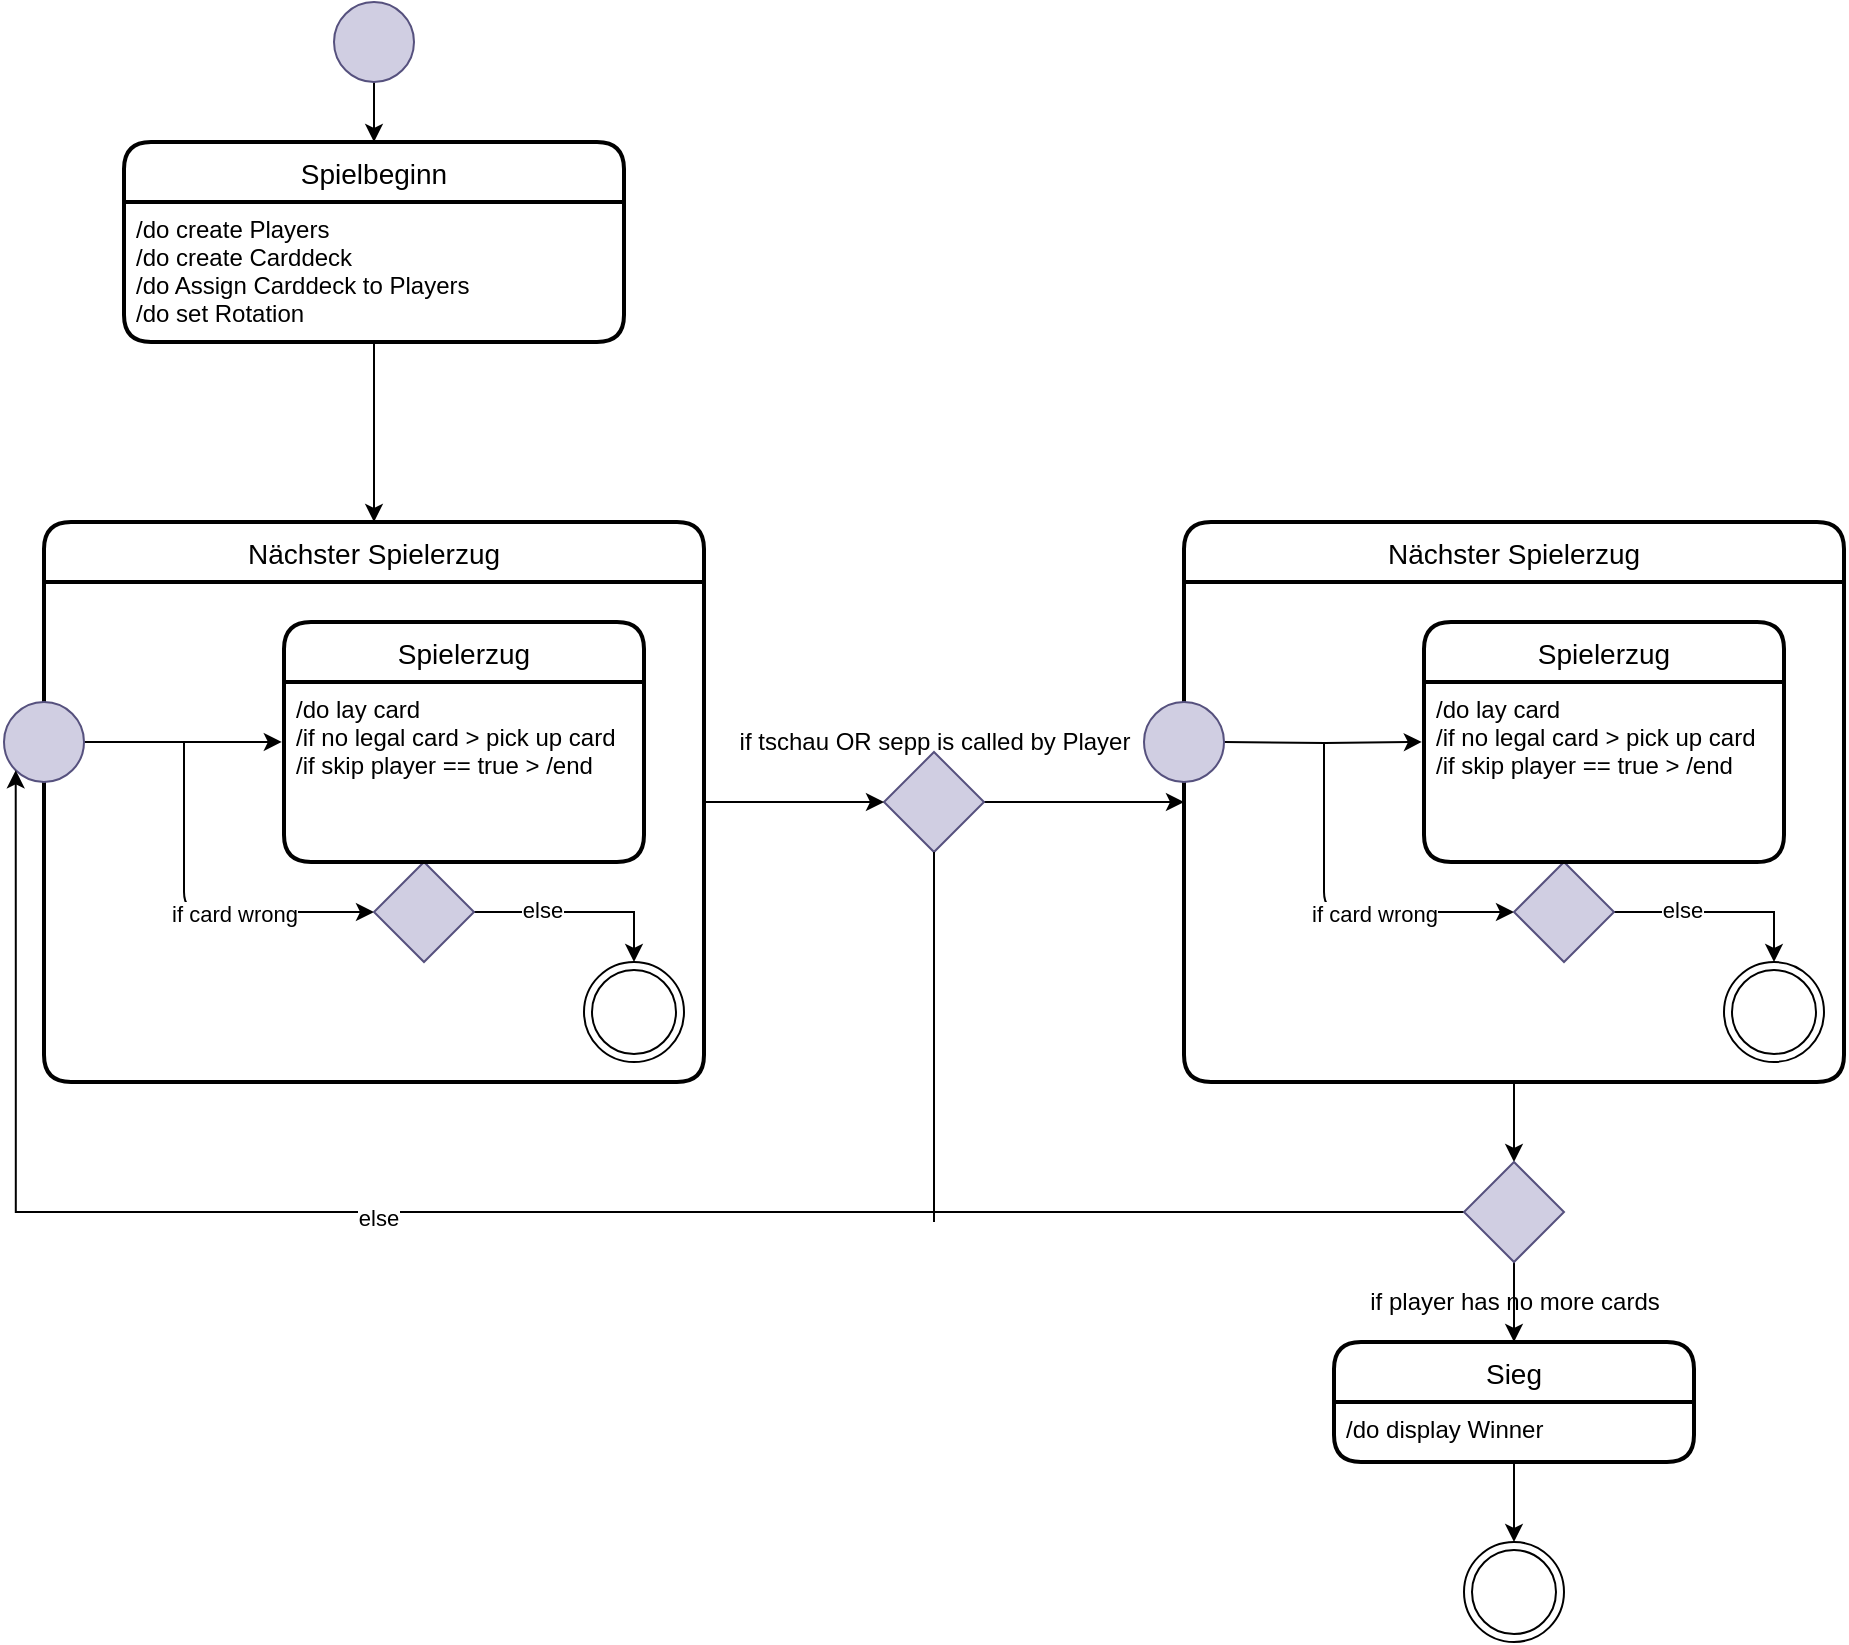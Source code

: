 <mxfile version="13.0.3" type="device"><diagram id="rEd3EjcHmn8lL6nClTWe" name="Page-1"><mxGraphModel dx="1698" dy="967" grid="1" gridSize="10" guides="1" tooltips="1" connect="1" arrows="1" fold="1" page="1" pageScale="1" pageWidth="850" pageHeight="1100" background="#FFFFFF" math="0" shadow="0"><root><mxCell id="0"/><mxCell id="1" parent="0"/><mxCell id="eRvQ8XA53iIwgpp-Q9Xh-51" style="edgeStyle=orthogonalEdgeStyle;rounded=0;orthogonalLoop=1;jettySize=auto;html=1;entryX=0.5;entryY=0;entryDx=0;entryDy=0;" edge="1" parent="1" source="eRvQ8XA53iIwgpp-Q9Xh-26" target="eRvQ8XA53iIwgpp-Q9Xh-50"><mxGeometry relative="1" as="geometry"/></mxCell><mxCell id="eRvQ8XA53iIwgpp-Q9Xh-26" value="Nächster Spielerzug" style="swimlane;childLayout=stackLayout;horizontal=1;startSize=30;horizontalStack=0;rounded=1;fontSize=14;fontStyle=0;strokeWidth=2;resizeParent=0;resizeLast=1;shadow=0;dashed=0;align=center;labelBackgroundColor=#ffffff;labelBorderColor=none;swimlaneFillColor=#ffffff;expand=0;dropTarget=0;" vertex="1" parent="1"><mxGeometry x="600" y="310" width="330" height="280" as="geometry"/></mxCell><mxCell id="eRvQ8XA53iIwgpp-Q9Xh-39" style="edgeStyle=orthogonalEdgeStyle;rounded=0;orthogonalLoop=1;jettySize=auto;html=1;entryX=0;entryY=0.5;entryDx=0;entryDy=0;" edge="1" parent="1" source="eRvQ8XA53iIwgpp-Q9Xh-40" target="eRvQ8XA53iIwgpp-Q9Xh-26"><mxGeometry relative="1" as="geometry"><mxPoint x="590" y="450.0" as="targetPoint"/></mxGeometry></mxCell><mxCell id="eRvQ8XA53iIwgpp-Q9Xh-4" value="Nächster Spielerzug" style="swimlane;childLayout=stackLayout;horizontal=1;startSize=30;horizontalStack=0;rounded=1;fontSize=14;fontStyle=0;strokeWidth=2;resizeParent=0;resizeLast=1;shadow=0;dashed=0;align=center;labelBackgroundColor=#ffffff;labelBorderColor=none;swimlaneFillColor=#ffffff;expand=0;dropTarget=0;" vertex="1" parent="1"><mxGeometry x="30" y="310" width="330" height="280" as="geometry"/></mxCell><mxCell id="eRvQ8XA53iIwgpp-Q9Xh-37" style="edgeStyle=orthogonalEdgeStyle;rounded=0;orthogonalLoop=1;jettySize=auto;html=1;entryX=0.5;entryY=0;entryDx=0;entryDy=0;" edge="1" parent="1" source="eRvQ8XA53iIwgpp-Q9Xh-1" target="eRvQ8XA53iIwgpp-Q9Xh-6"><mxGeometry relative="1" as="geometry"/></mxCell><mxCell id="eRvQ8XA53iIwgpp-Q9Xh-1" value="" style="ellipse;whiteSpace=wrap;html=1;aspect=fixed;fillColor=#d0cee2;strokeColor=#56517e;" vertex="1" parent="1"><mxGeometry x="175" y="50" width="40" height="40" as="geometry"/></mxCell><mxCell id="eRvQ8XA53iIwgpp-Q9Xh-12" style="edgeStyle=orthogonalEdgeStyle;rounded=0;orthogonalLoop=1;jettySize=auto;html=1;entryX=-0.006;entryY=0.333;entryDx=0;entryDy=0;entryPerimeter=0;" edge="1" parent="1" source="eRvQ8XA53iIwgpp-Q9Xh-11" target="eRvQ8XA53iIwgpp-Q9Xh-9"><mxGeometry relative="1" as="geometry"><mxPoint x="160" y="420" as="targetPoint"/></mxGeometry></mxCell><mxCell id="eRvQ8XA53iIwgpp-Q9Xh-11" value="" style="ellipse;whiteSpace=wrap;html=1;aspect=fixed;fillColor=#d0cee2;strokeColor=#56517e;recursiveResize=0;" vertex="1" parent="1"><mxGeometry x="10" y="400" width="40" height="40" as="geometry"/></mxCell><mxCell id="eRvQ8XA53iIwgpp-Q9Xh-13" value="" style="endArrow=classic;html=1;entryX=0;entryY=0.5;entryDx=0;entryDy=0;" edge="1" parent="1" target="eRvQ8XA53iIwgpp-Q9Xh-14"><mxGeometry width="50" height="50" relative="1" as="geometry"><mxPoint x="100" y="420" as="sourcePoint"/><mxPoint x="230" y="510" as="targetPoint"/><Array as="points"><mxPoint x="100" y="505"/></Array></mxGeometry></mxCell><mxCell id="eRvQ8XA53iIwgpp-Q9Xh-19" value="if card wrong" style="edgeLabel;html=1;align=center;verticalAlign=middle;resizable=0;points=[];" vertex="1" connectable="0" parent="eRvQ8XA53iIwgpp-Q9Xh-13"><mxGeometry x="-0.056" y="26" relative="1" as="geometry"><mxPoint x="25" y="27" as="offset"/></mxGeometry></mxCell><mxCell id="eRvQ8XA53iIwgpp-Q9Xh-17" style="edgeStyle=orthogonalEdgeStyle;rounded=0;orthogonalLoop=1;jettySize=auto;html=1;entryX=0.5;entryY=0;entryDx=0;entryDy=0;" edge="1" parent="1" source="eRvQ8XA53iIwgpp-Q9Xh-14" target="eRvQ8XA53iIwgpp-Q9Xh-16"><mxGeometry relative="1" as="geometry"/></mxCell><mxCell id="eRvQ8XA53iIwgpp-Q9Xh-18" value="else" style="edgeLabel;html=1;align=center;verticalAlign=middle;resizable=0;points=[];" vertex="1" connectable="0" parent="eRvQ8XA53iIwgpp-Q9Xh-17"><mxGeometry x="-0.358" y="1" relative="1" as="geometry"><mxPoint as="offset"/></mxGeometry></mxCell><mxCell id="eRvQ8XA53iIwgpp-Q9Xh-14" value="" style="rhombus;whiteSpace=wrap;html=1;labelBackgroundColor=#ffffff;fillColor=#d0cee2;strokeColor=#56517e;" vertex="1" parent="1"><mxGeometry x="195" y="480" width="50" height="50" as="geometry"/></mxCell><mxCell id="eRvQ8XA53iIwgpp-Q9Xh-16" value="" style="ellipse;shape=doubleEllipse;whiteSpace=wrap;html=1;aspect=fixed;labelBackgroundColor=#ffffff;fillColor=#FFFFFF;" vertex="1" parent="1"><mxGeometry x="300" y="530" width="50" height="50" as="geometry"/></mxCell><mxCell id="eRvQ8XA53iIwgpp-Q9Xh-27" style="edgeStyle=orthogonalEdgeStyle;rounded=0;orthogonalLoop=1;jettySize=auto;html=1;entryX=-0.006;entryY=0.333;entryDx=0;entryDy=0;entryPerimeter=0;" edge="1" parent="1" target="eRvQ8XA53iIwgpp-Q9Xh-34"><mxGeometry relative="1" as="geometry"><mxPoint x="620.0" y="419.97" as="sourcePoint"/><mxPoint x="730" y="420" as="targetPoint"/></mxGeometry></mxCell><mxCell id="eRvQ8XA53iIwgpp-Q9Xh-28" value="" style="endArrow=classic;html=1;entryX=0;entryY=0.5;entryDx=0;entryDy=0;" edge="1" parent="1" target="eRvQ8XA53iIwgpp-Q9Xh-32"><mxGeometry width="50" height="50" relative="1" as="geometry"><mxPoint x="670" y="420.0" as="sourcePoint"/><mxPoint x="800" y="510" as="targetPoint"/><Array as="points"><mxPoint x="670" y="505"/></Array></mxGeometry></mxCell><mxCell id="eRvQ8XA53iIwgpp-Q9Xh-29" value="if card wrong" style="edgeLabel;html=1;align=center;verticalAlign=middle;resizable=0;points=[];" vertex="1" connectable="0" parent="eRvQ8XA53iIwgpp-Q9Xh-28"><mxGeometry x="-0.056" y="26" relative="1" as="geometry"><mxPoint x="25" y="27" as="offset"/></mxGeometry></mxCell><mxCell id="eRvQ8XA53iIwgpp-Q9Xh-30" style="edgeStyle=orthogonalEdgeStyle;rounded=0;orthogonalLoop=1;jettySize=auto;html=1;entryX=0.5;entryY=0;entryDx=0;entryDy=0;" edge="1" parent="1" source="eRvQ8XA53iIwgpp-Q9Xh-32" target="eRvQ8XA53iIwgpp-Q9Xh-35"><mxGeometry relative="1" as="geometry"/></mxCell><mxCell id="eRvQ8XA53iIwgpp-Q9Xh-31" value="else" style="edgeLabel;html=1;align=center;verticalAlign=middle;resizable=0;points=[];" vertex="1" connectable="0" parent="eRvQ8XA53iIwgpp-Q9Xh-30"><mxGeometry x="-0.358" y="1" relative="1" as="geometry"><mxPoint as="offset"/></mxGeometry></mxCell><mxCell id="eRvQ8XA53iIwgpp-Q9Xh-32" value="" style="rhombus;whiteSpace=wrap;html=1;labelBackgroundColor=#ffffff;fillColor=#d0cee2;strokeColor=#56517e;" vertex="1" parent="1"><mxGeometry x="765" y="480" width="50" height="50" as="geometry"/></mxCell><mxCell id="eRvQ8XA53iIwgpp-Q9Xh-35" value="" style="ellipse;shape=doubleEllipse;whiteSpace=wrap;html=1;aspect=fixed;labelBackgroundColor=#ffffff;fillColor=#FFFFFF;" vertex="1" parent="1"><mxGeometry x="870" y="530" width="50" height="50" as="geometry"/></mxCell><mxCell id="eRvQ8XA53iIwgpp-Q9Xh-36" value="" style="ellipse;whiteSpace=wrap;html=1;aspect=fixed;fillColor=#d0cee2;strokeColor=#56517e;recursiveResize=0;" vertex="1" parent="1"><mxGeometry x="580" y="400" width="40" height="40" as="geometry"/></mxCell><mxCell id="eRvQ8XA53iIwgpp-Q9Xh-8" value="Spielerzug" style="swimlane;childLayout=stackLayout;horizontal=1;startSize=30;horizontalStack=0;rounded=1;fontSize=14;fontStyle=0;strokeWidth=2;resizeParent=0;resizeLast=1;shadow=0;dashed=0;align=center;labelBackgroundColor=#ffffff;labelBorderColor=none;swimlaneFillColor=#ffffff;" vertex="1" parent="1"><mxGeometry x="150" y="360" width="180" height="120" as="geometry"/></mxCell><mxCell id="eRvQ8XA53iIwgpp-Q9Xh-9" value="/do lay card&#10;/if no legal card &gt; pick up card&#10;/if skip player == true &gt; /end" style="align=left;strokeColor=none;fillColor=none;spacingLeft=4;fontSize=12;verticalAlign=top;resizable=0;rotatable=0;part=1;labelBackgroundColor=#ffffff;" vertex="1" parent="eRvQ8XA53iIwgpp-Q9Xh-8"><mxGeometry y="30" width="180" height="90" as="geometry"/></mxCell><mxCell id="eRvQ8XA53iIwgpp-Q9Xh-6" value="Spielbeginn" style="swimlane;childLayout=stackLayout;horizontal=1;startSize=30;horizontalStack=0;rounded=1;fontSize=14;fontStyle=0;strokeWidth=2;resizeParent=0;resizeLast=1;shadow=0;dashed=0;align=center;labelBackgroundColor=#ffffff;labelBorderColor=none;swimlaneFillColor=#ffffff;" vertex="1" parent="1"><mxGeometry x="70" y="120" width="250" height="100" as="geometry"/></mxCell><mxCell id="eRvQ8XA53iIwgpp-Q9Xh-7" value="/do create Players&#10;/do create Carddeck&#10;/do Assign Carddeck to Players&#10;/do set Rotation" style="align=left;strokeColor=none;fillColor=none;spacingLeft=4;fontSize=12;verticalAlign=top;resizable=0;rotatable=0;part=1;labelBackgroundColor=#ffffff;recursiveResize=0;" vertex="1" parent="eRvQ8XA53iIwgpp-Q9Xh-6"><mxGeometry y="30" width="250" height="70" as="geometry"/></mxCell><mxCell id="eRvQ8XA53iIwgpp-Q9Xh-38" style="edgeStyle=orthogonalEdgeStyle;rounded=0;orthogonalLoop=1;jettySize=auto;html=1;entryX=0.5;entryY=0;entryDx=0;entryDy=0;" edge="1" parent="1" source="eRvQ8XA53iIwgpp-Q9Xh-7" target="eRvQ8XA53iIwgpp-Q9Xh-4"><mxGeometry relative="1" as="geometry"/></mxCell><mxCell id="eRvQ8XA53iIwgpp-Q9Xh-33" value="Spielerzug" style="swimlane;childLayout=stackLayout;horizontal=1;startSize=30;horizontalStack=0;rounded=1;fontSize=14;fontStyle=0;strokeWidth=2;resizeParent=0;resizeLast=1;shadow=0;dashed=0;align=center;labelBackgroundColor=#ffffff;labelBorderColor=none;swimlaneFillColor=#ffffff;" vertex="1" parent="1"><mxGeometry x="720" y="360" width="180" height="120" as="geometry"/></mxCell><mxCell id="eRvQ8XA53iIwgpp-Q9Xh-34" value="/do lay card&#10;/if no legal card &gt; pick up card&#10;/if skip player == true &gt; /end" style="align=left;strokeColor=none;fillColor=none;spacingLeft=4;fontSize=12;verticalAlign=top;resizable=0;rotatable=0;part=1;labelBackgroundColor=#ffffff;" vertex="1" parent="eRvQ8XA53iIwgpp-Q9Xh-33"><mxGeometry y="30" width="180" height="90" as="geometry"/></mxCell><mxCell id="eRvQ8XA53iIwgpp-Q9Xh-40" value="" style="rhombus;whiteSpace=wrap;html=1;labelBackgroundColor=#ffffff;fillColor=#d0cee2;strokeColor=#56517e;" vertex="1" parent="1"><mxGeometry x="450" y="425" width="50" height="50" as="geometry"/></mxCell><mxCell id="eRvQ8XA53iIwgpp-Q9Xh-41" style="edgeStyle=orthogonalEdgeStyle;rounded=0;orthogonalLoop=1;jettySize=auto;html=1;entryX=0;entryY=0.5;entryDx=0;entryDy=0;" edge="1" parent="1" source="eRvQ8XA53iIwgpp-Q9Xh-4" target="eRvQ8XA53iIwgpp-Q9Xh-40"><mxGeometry relative="1" as="geometry"><mxPoint x="600" y="450" as="targetPoint"/><mxPoint x="360.0" y="450" as="sourcePoint"/></mxGeometry></mxCell><mxCell id="eRvQ8XA53iIwgpp-Q9Xh-43" value="if tschau OR sepp is called by Player" style="text;html=1;align=center;verticalAlign=middle;resizable=0;points=[];autosize=1;" vertex="1" parent="1"><mxGeometry x="370" y="410" width="210" height="20" as="geometry"/></mxCell><mxCell id="eRvQ8XA53iIwgpp-Q9Xh-52" style="edgeStyle=orthogonalEdgeStyle;rounded=0;orthogonalLoop=1;jettySize=auto;html=1;" edge="1" parent="1" source="eRvQ8XA53iIwgpp-Q9Xh-50" target="eRvQ8XA53iIwgpp-Q9Xh-44"><mxGeometry relative="1" as="geometry"/></mxCell><mxCell id="eRvQ8XA53iIwgpp-Q9Xh-54" style="edgeStyle=orthogonalEdgeStyle;rounded=0;orthogonalLoop=1;jettySize=auto;html=1;entryX=0;entryY=1;entryDx=0;entryDy=0;" edge="1" parent="1" source="eRvQ8XA53iIwgpp-Q9Xh-50" target="eRvQ8XA53iIwgpp-Q9Xh-11"><mxGeometry relative="1" as="geometry"/></mxCell><mxCell id="eRvQ8XA53iIwgpp-Q9Xh-58" value="else" style="edgeLabel;html=1;align=center;verticalAlign=middle;resizable=0;points=[];" vertex="1" connectable="0" parent="eRvQ8XA53iIwgpp-Q9Xh-54"><mxGeometry x="0.149" y="3" relative="1" as="geometry"><mxPoint as="offset"/></mxGeometry></mxCell><mxCell id="eRvQ8XA53iIwgpp-Q9Xh-50" value="" style="rhombus;whiteSpace=wrap;html=1;labelBackgroundColor=#ffffff;fillColor=#d0cee2;strokeColor=#56517e;" vertex="1" parent="1"><mxGeometry x="740" y="630" width="50" height="50" as="geometry"/></mxCell><mxCell id="eRvQ8XA53iIwgpp-Q9Xh-44" value="Sieg" style="swimlane;childLayout=stackLayout;horizontal=1;startSize=30;horizontalStack=0;rounded=1;fontSize=14;fontStyle=0;strokeWidth=2;resizeParent=0;resizeLast=1;shadow=0;dashed=0;align=center;labelBackgroundColor=#ffffff;labelBorderColor=none;swimlaneFillColor=#ffffff;" vertex="1" parent="1"><mxGeometry x="675" y="720" width="180" height="60" as="geometry"/></mxCell><mxCell id="eRvQ8XA53iIwgpp-Q9Xh-45" value="/do display Winner" style="align=left;strokeColor=none;fillColor=none;spacingLeft=4;fontSize=12;verticalAlign=top;resizable=0;rotatable=0;part=1;labelBackgroundColor=#ffffff;" vertex="1" parent="eRvQ8XA53iIwgpp-Q9Xh-44"><mxGeometry y="30" width="180" height="30" as="geometry"/></mxCell><mxCell id="eRvQ8XA53iIwgpp-Q9Xh-60" value="" style="ellipse;shape=doubleEllipse;whiteSpace=wrap;html=1;aspect=fixed;labelBackgroundColor=#ffffff;fillColor=#FFFFFF;" vertex="1" parent="eRvQ8XA53iIwgpp-Q9Xh-44"><mxGeometry y="60" width="180" as="geometry"/></mxCell><mxCell id="eRvQ8XA53iIwgpp-Q9Xh-53" value="if player has no more cards" style="text;html=1;align=center;verticalAlign=middle;resizable=0;points=[];autosize=1;" vertex="1" parent="1"><mxGeometry x="685" y="690" width="160" height="20" as="geometry"/></mxCell><mxCell id="eRvQ8XA53iIwgpp-Q9Xh-56" value="" style="endArrow=none;html=1;entryX=0.5;entryY=1;entryDx=0;entryDy=0;" edge="1" parent="1" target="eRvQ8XA53iIwgpp-Q9Xh-40"><mxGeometry width="50" height="50" relative="1" as="geometry"><mxPoint x="475" y="660" as="sourcePoint"/><mxPoint x="500" y="480" as="targetPoint"/></mxGeometry></mxCell><mxCell id="eRvQ8XA53iIwgpp-Q9Xh-59" value="" style="ellipse;shape=doubleEllipse;whiteSpace=wrap;html=1;aspect=fixed;labelBackgroundColor=#ffffff;fillColor=#FFFFFF;" vertex="1" parent="1"><mxGeometry x="740" y="820" width="50" height="50" as="geometry"/></mxCell><mxCell id="eRvQ8XA53iIwgpp-Q9Xh-62" style="edgeStyle=orthogonalEdgeStyle;rounded=0;orthogonalLoop=1;jettySize=auto;html=1;entryX=0.5;entryY=0;entryDx=0;entryDy=0;endArrow=classic;endFill=1;" edge="1" parent="1" source="eRvQ8XA53iIwgpp-Q9Xh-45" target="eRvQ8XA53iIwgpp-Q9Xh-59"><mxGeometry relative="1" as="geometry"/></mxCell></root></mxGraphModel></diagram></mxfile>